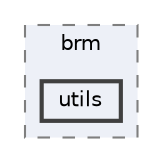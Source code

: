 digraph "repository/brm-subscriber/src/main/java/com/sterlite/cal/brm/utils"
{
 // LATEX_PDF_SIZE
  bgcolor="transparent";
  edge [fontname=Helvetica,fontsize=10,labelfontname=Helvetica,labelfontsize=10];
  node [fontname=Helvetica,fontsize=10,shape=box,height=0.2,width=0.4];
  compound=true
  subgraph clusterdir_cfc9ffe2622b98871ca3c195368497a8 {
    graph [ bgcolor="#edf0f7", pencolor="grey50", label="brm", fontname=Helvetica,fontsize=10 style="filled,dashed", URL="dir_cfc9ffe2622b98871ca3c195368497a8.html",tooltip=""]
  dir_3166389bf5071af4410132b057b46133 [label="utils", fillcolor="#edf0f7", color="grey25", style="filled,bold", URL="dir_3166389bf5071af4410132b057b46133.html",tooltip=""];
  }
}
